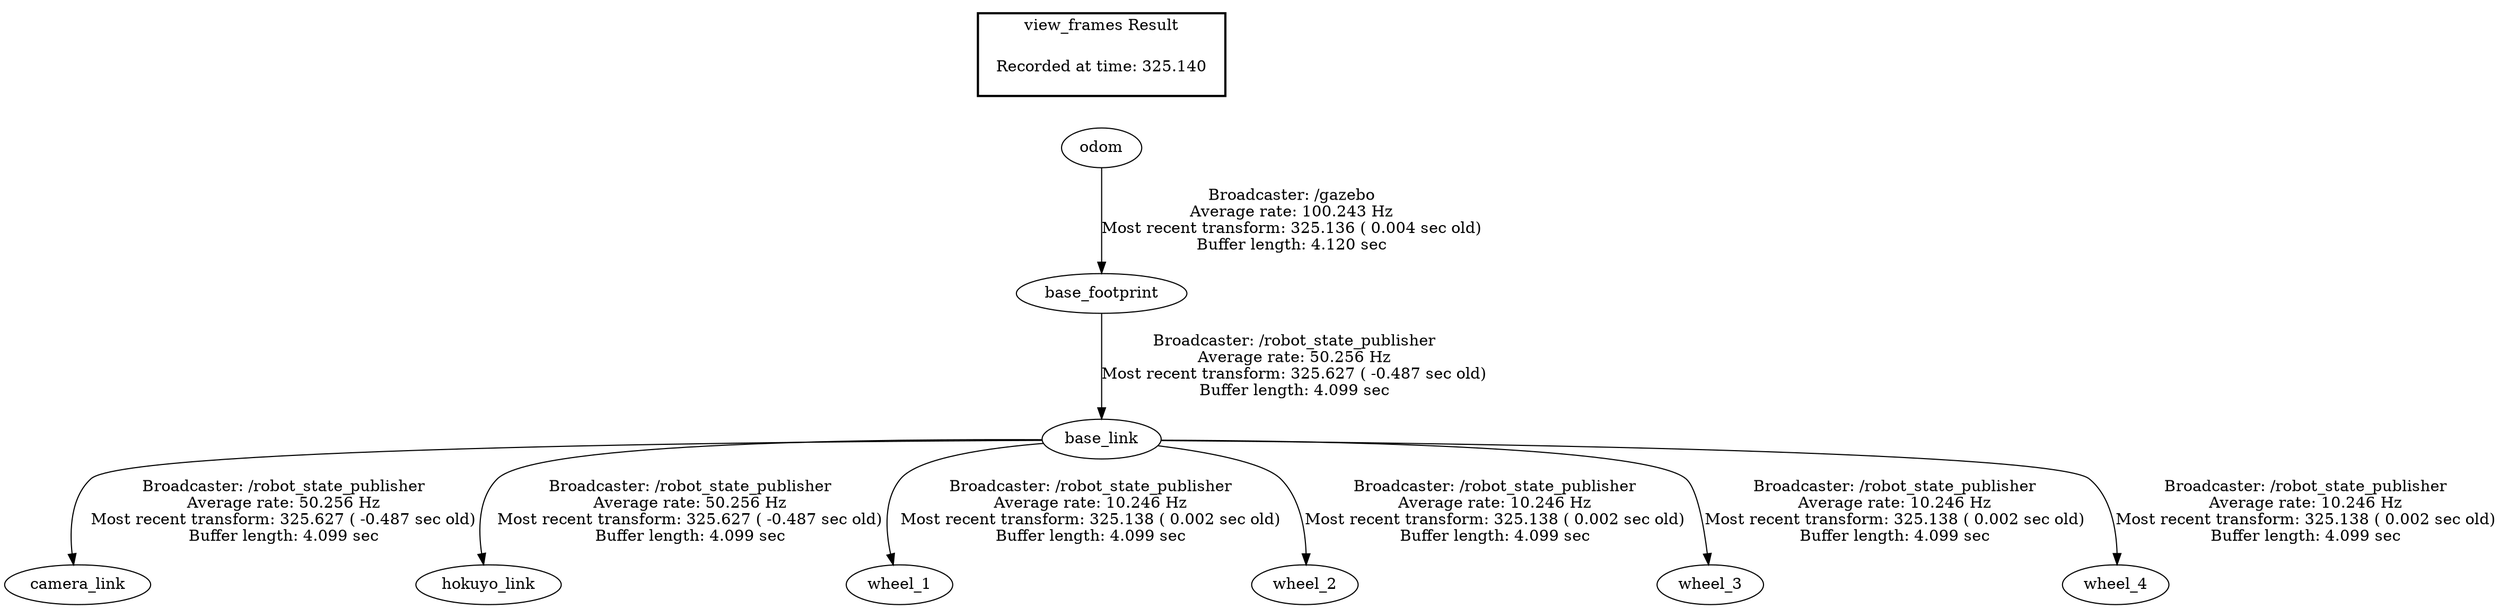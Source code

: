digraph G {
"odom" -> "base_footprint"[label="Broadcaster: /gazebo\nAverage rate: 100.243 Hz\nMost recent transform: 325.136 ( 0.004 sec old)\nBuffer length: 4.120 sec\n"];
"base_footprint" -> "base_link"[label="Broadcaster: /robot_state_publisher\nAverage rate: 50.256 Hz\nMost recent transform: 325.627 ( -0.487 sec old)\nBuffer length: 4.099 sec\n"];
"base_link" -> "camera_link"[label="Broadcaster: /robot_state_publisher\nAverage rate: 50.256 Hz\nMost recent transform: 325.627 ( -0.487 sec old)\nBuffer length: 4.099 sec\n"];
"base_link" -> "hokuyo_link"[label="Broadcaster: /robot_state_publisher\nAverage rate: 50.256 Hz\nMost recent transform: 325.627 ( -0.487 sec old)\nBuffer length: 4.099 sec\n"];
"base_link" -> "wheel_1"[label="Broadcaster: /robot_state_publisher\nAverage rate: 10.246 Hz\nMost recent transform: 325.138 ( 0.002 sec old)\nBuffer length: 4.099 sec\n"];
"base_link" -> "wheel_2"[label="Broadcaster: /robot_state_publisher\nAverage rate: 10.246 Hz\nMost recent transform: 325.138 ( 0.002 sec old)\nBuffer length: 4.099 sec\n"];
"base_link" -> "wheel_3"[label="Broadcaster: /robot_state_publisher\nAverage rate: 10.246 Hz\nMost recent transform: 325.138 ( 0.002 sec old)\nBuffer length: 4.099 sec\n"];
"base_link" -> "wheel_4"[label="Broadcaster: /robot_state_publisher\nAverage rate: 10.246 Hz\nMost recent transform: 325.138 ( 0.002 sec old)\nBuffer length: 4.099 sec\n"];
edge [style=invis];
 subgraph cluster_legend { style=bold; color=black; label ="view_frames Result";
"Recorded at time: 325.140"[ shape=plaintext ] ;
 }->"odom";
}